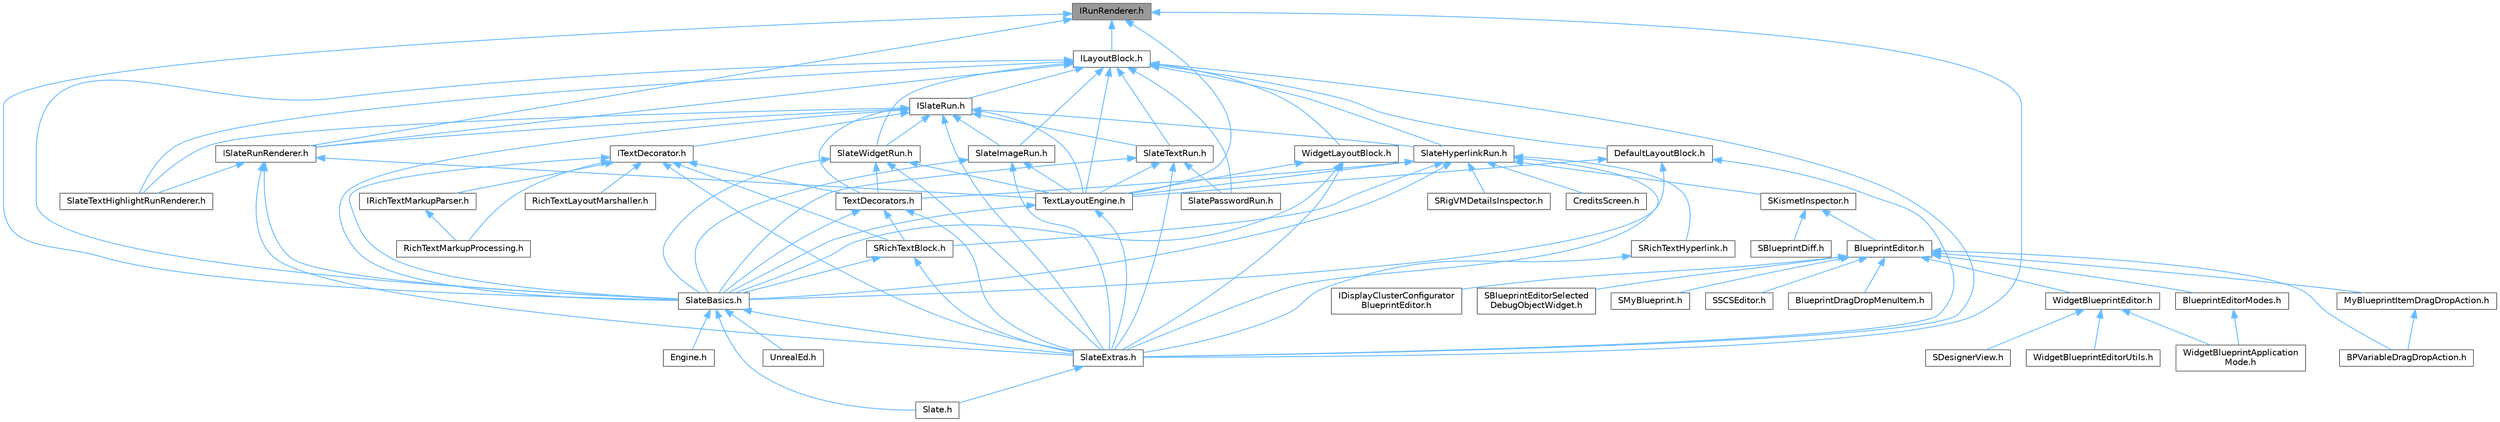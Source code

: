 digraph "IRunRenderer.h"
{
 // INTERACTIVE_SVG=YES
 // LATEX_PDF_SIZE
  bgcolor="transparent";
  edge [fontname=Helvetica,fontsize=10,labelfontname=Helvetica,labelfontsize=10];
  node [fontname=Helvetica,fontsize=10,shape=box,height=0.2,width=0.4];
  Node1 [id="Node000001",label="IRunRenderer.h",height=0.2,width=0.4,color="gray40", fillcolor="grey60", style="filled", fontcolor="black",tooltip=" "];
  Node1 -> Node2 [id="edge1_Node000001_Node000002",dir="back",color="steelblue1",style="solid",tooltip=" "];
  Node2 [id="Node000002",label="ILayoutBlock.h",height=0.2,width=0.4,color="grey40", fillcolor="white", style="filled",URL="$d5/d67/ILayoutBlock_8h.html",tooltip=" "];
  Node2 -> Node3 [id="edge2_Node000002_Node000003",dir="back",color="steelblue1",style="solid",tooltip=" "];
  Node3 [id="Node000003",label="DefaultLayoutBlock.h",height=0.2,width=0.4,color="grey40", fillcolor="white", style="filled",URL="$de/d9b/DefaultLayoutBlock_8h.html",tooltip=" "];
  Node3 -> Node4 [id="edge3_Node000003_Node000004",dir="back",color="steelblue1",style="solid",tooltip=" "];
  Node4 [id="Node000004",label="SlateBasics.h",height=0.2,width=0.4,color="grey40", fillcolor="white", style="filled",URL="$da/d2f/SlateBasics_8h.html",tooltip=" "];
  Node4 -> Node5 [id="edge4_Node000004_Node000005",dir="back",color="steelblue1",style="solid",tooltip=" "];
  Node5 [id="Node000005",label="Engine.h",height=0.2,width=0.4,color="grey40", fillcolor="white", style="filled",URL="$d1/d34/Public_2Engine_8h.html",tooltip=" "];
  Node4 -> Node6 [id="edge5_Node000004_Node000006",dir="back",color="steelblue1",style="solid",tooltip=" "];
  Node6 [id="Node000006",label="Slate.h",height=0.2,width=0.4,color="grey40", fillcolor="white", style="filled",URL="$d2/dc0/Slate_8h.html",tooltip=" "];
  Node4 -> Node7 [id="edge6_Node000004_Node000007",dir="back",color="steelblue1",style="solid",tooltip=" "];
  Node7 [id="Node000007",label="SlateExtras.h",height=0.2,width=0.4,color="grey40", fillcolor="white", style="filled",URL="$d8/dec/SlateExtras_8h.html",tooltip=" "];
  Node7 -> Node6 [id="edge7_Node000007_Node000006",dir="back",color="steelblue1",style="solid",tooltip=" "];
  Node4 -> Node8 [id="edge8_Node000004_Node000008",dir="back",color="steelblue1",style="solid",tooltip=" "];
  Node8 [id="Node000008",label="UnrealEd.h",height=0.2,width=0.4,color="grey40", fillcolor="white", style="filled",URL="$d2/d5f/UnrealEd_8h.html",tooltip=" "];
  Node3 -> Node7 [id="edge9_Node000003_Node000007",dir="back",color="steelblue1",style="solid",tooltip=" "];
  Node3 -> Node9 [id="edge10_Node000003_Node000009",dir="back",color="steelblue1",style="solid",tooltip=" "];
  Node9 [id="Node000009",label="TextLayoutEngine.h",height=0.2,width=0.4,color="grey40", fillcolor="white", style="filled",URL="$da/d06/TextLayoutEngine_8h.html",tooltip=" "];
  Node9 -> Node4 [id="edge11_Node000009_Node000004",dir="back",color="steelblue1",style="solid",tooltip=" "];
  Node9 -> Node7 [id="edge12_Node000009_Node000007",dir="back",color="steelblue1",style="solid",tooltip=" "];
  Node2 -> Node10 [id="edge13_Node000002_Node000010",dir="back",color="steelblue1",style="solid",tooltip=" "];
  Node10 [id="Node000010",label="ISlateRun.h",height=0.2,width=0.4,color="grey40", fillcolor="white", style="filled",URL="$d9/d49/ISlateRun_8h.html",tooltip=" "];
  Node10 -> Node11 [id="edge14_Node000010_Node000011",dir="back",color="steelblue1",style="solid",tooltip=" "];
  Node11 [id="Node000011",label="ISlateRunRenderer.h",height=0.2,width=0.4,color="grey40", fillcolor="white", style="filled",URL="$d3/dfa/ISlateRunRenderer_8h.html",tooltip=" "];
  Node11 -> Node4 [id="edge15_Node000011_Node000004",dir="back",color="steelblue1",style="solid",tooltip=" "];
  Node11 -> Node7 [id="edge16_Node000011_Node000007",dir="back",color="steelblue1",style="solid",tooltip=" "];
  Node11 -> Node12 [id="edge17_Node000011_Node000012",dir="back",color="steelblue1",style="solid",tooltip=" "];
  Node12 [id="Node000012",label="SlateTextHighlightRunRenderer.h",height=0.2,width=0.4,color="grey40", fillcolor="white", style="filled",URL="$d0/d78/SlateTextHighlightRunRenderer_8h.html",tooltip=" "];
  Node11 -> Node9 [id="edge18_Node000011_Node000009",dir="back",color="steelblue1",style="solid",tooltip=" "];
  Node10 -> Node13 [id="edge19_Node000010_Node000013",dir="back",color="steelblue1",style="solid",tooltip=" "];
  Node13 [id="Node000013",label="ITextDecorator.h",height=0.2,width=0.4,color="grey40", fillcolor="white", style="filled",URL="$d6/d35/ITextDecorator_8h.html",tooltip=" "];
  Node13 -> Node14 [id="edge20_Node000013_Node000014",dir="back",color="steelblue1",style="solid",tooltip=" "];
  Node14 [id="Node000014",label="IRichTextMarkupParser.h",height=0.2,width=0.4,color="grey40", fillcolor="white", style="filled",URL="$d1/dae/IRichTextMarkupParser_8h.html",tooltip=" "];
  Node14 -> Node15 [id="edge21_Node000014_Node000015",dir="back",color="steelblue1",style="solid",tooltip=" "];
  Node15 [id="Node000015",label="RichTextMarkupProcessing.h",height=0.2,width=0.4,color="grey40", fillcolor="white", style="filled",URL="$d5/ddd/RichTextMarkupProcessing_8h.html",tooltip=" "];
  Node13 -> Node16 [id="edge22_Node000013_Node000016",dir="back",color="steelblue1",style="solid",tooltip=" "];
  Node16 [id="Node000016",label="RichTextLayoutMarshaller.h",height=0.2,width=0.4,color="grey40", fillcolor="white", style="filled",URL="$dd/d85/RichTextLayoutMarshaller_8h.html",tooltip=" "];
  Node13 -> Node15 [id="edge23_Node000013_Node000015",dir="back",color="steelblue1",style="solid",tooltip=" "];
  Node13 -> Node17 [id="edge24_Node000013_Node000017",dir="back",color="steelblue1",style="solid",tooltip=" "];
  Node17 [id="Node000017",label="SRichTextBlock.h",height=0.2,width=0.4,color="grey40", fillcolor="white", style="filled",URL="$dd/d4c/SRichTextBlock_8h.html",tooltip=" "];
  Node17 -> Node4 [id="edge25_Node000017_Node000004",dir="back",color="steelblue1",style="solid",tooltip=" "];
  Node17 -> Node7 [id="edge26_Node000017_Node000007",dir="back",color="steelblue1",style="solid",tooltip=" "];
  Node13 -> Node4 [id="edge27_Node000013_Node000004",dir="back",color="steelblue1",style="solid",tooltip=" "];
  Node13 -> Node7 [id="edge28_Node000013_Node000007",dir="back",color="steelblue1",style="solid",tooltip=" "];
  Node13 -> Node18 [id="edge29_Node000013_Node000018",dir="back",color="steelblue1",style="solid",tooltip=" "];
  Node18 [id="Node000018",label="TextDecorators.h",height=0.2,width=0.4,color="grey40", fillcolor="white", style="filled",URL="$df/d2a/TextDecorators_8h.html",tooltip=" "];
  Node18 -> Node17 [id="edge30_Node000018_Node000017",dir="back",color="steelblue1",style="solid",tooltip=" "];
  Node18 -> Node4 [id="edge31_Node000018_Node000004",dir="back",color="steelblue1",style="solid",tooltip=" "];
  Node18 -> Node7 [id="edge32_Node000018_Node000007",dir="back",color="steelblue1",style="solid",tooltip=" "];
  Node10 -> Node4 [id="edge33_Node000010_Node000004",dir="back",color="steelblue1",style="solid",tooltip=" "];
  Node10 -> Node7 [id="edge34_Node000010_Node000007",dir="back",color="steelblue1",style="solid",tooltip=" "];
  Node10 -> Node19 [id="edge35_Node000010_Node000019",dir="back",color="steelblue1",style="solid",tooltip=" "];
  Node19 [id="Node000019",label="SlateHyperlinkRun.h",height=0.2,width=0.4,color="grey40", fillcolor="white", style="filled",URL="$d6/dd6/SlateHyperlinkRun_8h.html",tooltip=" "];
  Node19 -> Node20 [id="edge36_Node000019_Node000020",dir="back",color="steelblue1",style="solid",tooltip=" "];
  Node20 [id="Node000020",label="CreditsScreen.h",height=0.2,width=0.4,color="grey40", fillcolor="white", style="filled",URL="$d7/db9/CreditsScreen_8h.html",tooltip=" "];
  Node19 -> Node21 [id="edge37_Node000019_Node000021",dir="back",color="steelblue1",style="solid",tooltip=" "];
  Node21 [id="Node000021",label="SKismetInspector.h",height=0.2,width=0.4,color="grey40", fillcolor="white", style="filled",URL="$db/dd1/SKismetInspector_8h.html",tooltip=" "];
  Node21 -> Node22 [id="edge38_Node000021_Node000022",dir="back",color="steelblue1",style="solid",tooltip=" "];
  Node22 [id="Node000022",label="BlueprintEditor.h",height=0.2,width=0.4,color="grey40", fillcolor="white", style="filled",URL="$df/d7d/BlueprintEditor_8h.html",tooltip=" "];
  Node22 -> Node23 [id="edge39_Node000022_Node000023",dir="back",color="steelblue1",style="solid",tooltip=" "];
  Node23 [id="Node000023",label="BPVariableDragDropAction.h",height=0.2,width=0.4,color="grey40", fillcolor="white", style="filled",URL="$dd/d23/BPVariableDragDropAction_8h.html",tooltip=" "];
  Node22 -> Node24 [id="edge40_Node000022_Node000024",dir="back",color="steelblue1",style="solid",tooltip=" "];
  Node24 [id="Node000024",label="BlueprintDragDropMenuItem.h",height=0.2,width=0.4,color="grey40", fillcolor="white", style="filled",URL="$dc/deb/BlueprintDragDropMenuItem_8h.html",tooltip=" "];
  Node22 -> Node25 [id="edge41_Node000022_Node000025",dir="back",color="steelblue1",style="solid",tooltip=" "];
  Node25 [id="Node000025",label="BlueprintEditorModes.h",height=0.2,width=0.4,color="grey40", fillcolor="white", style="filled",URL="$d9/d70/BlueprintEditorModes_8h.html",tooltip=" "];
  Node25 -> Node26 [id="edge42_Node000025_Node000026",dir="back",color="steelblue1",style="solid",tooltip=" "];
  Node26 [id="Node000026",label="WidgetBlueprintApplication\lMode.h",height=0.2,width=0.4,color="grey40", fillcolor="white", style="filled",URL="$d3/d40/WidgetBlueprintApplicationMode_8h.html",tooltip=" "];
  Node22 -> Node27 [id="edge43_Node000022_Node000027",dir="back",color="steelblue1",style="solid",tooltip=" "];
  Node27 [id="Node000027",label="IDisplayClusterConfigurator\lBlueprintEditor.h",height=0.2,width=0.4,color="grey40", fillcolor="white", style="filled",URL="$dd/d4b/IDisplayClusterConfiguratorBlueprintEditor_8h.html",tooltip=" "];
  Node22 -> Node28 [id="edge44_Node000022_Node000028",dir="back",color="steelblue1",style="solid",tooltip=" "];
  Node28 [id="Node000028",label="MyBlueprintItemDragDropAction.h",height=0.2,width=0.4,color="grey40", fillcolor="white", style="filled",URL="$da/d11/MyBlueprintItemDragDropAction_8h.html",tooltip=" "];
  Node28 -> Node23 [id="edge45_Node000028_Node000023",dir="back",color="steelblue1",style="solid",tooltip=" "];
  Node22 -> Node29 [id="edge46_Node000022_Node000029",dir="back",color="steelblue1",style="solid",tooltip=" "];
  Node29 [id="Node000029",label="SBlueprintEditorSelected\lDebugObjectWidget.h",height=0.2,width=0.4,color="grey40", fillcolor="white", style="filled",URL="$de/d6c/SBlueprintEditorSelectedDebugObjectWidget_8h.html",tooltip=" "];
  Node22 -> Node30 [id="edge47_Node000022_Node000030",dir="back",color="steelblue1",style="solid",tooltip=" "];
  Node30 [id="Node000030",label="SMyBlueprint.h",height=0.2,width=0.4,color="grey40", fillcolor="white", style="filled",URL="$d3/d34/SMyBlueprint_8h.html",tooltip=" "];
  Node22 -> Node31 [id="edge48_Node000022_Node000031",dir="back",color="steelblue1",style="solid",tooltip=" "];
  Node31 [id="Node000031",label="SSCSEditor.h",height=0.2,width=0.4,color="grey40", fillcolor="white", style="filled",URL="$d0/d2e/SSCSEditor_8h.html",tooltip=" "];
  Node22 -> Node32 [id="edge49_Node000022_Node000032",dir="back",color="steelblue1",style="solid",tooltip=" "];
  Node32 [id="Node000032",label="WidgetBlueprintEditor.h",height=0.2,width=0.4,color="grey40", fillcolor="white", style="filled",URL="$d6/d04/WidgetBlueprintEditor_8h.html",tooltip=" "];
  Node32 -> Node33 [id="edge50_Node000032_Node000033",dir="back",color="steelblue1",style="solid",tooltip=" "];
  Node33 [id="Node000033",label="SDesignerView.h",height=0.2,width=0.4,color="grey40", fillcolor="white", style="filled",URL="$d2/d14/SDesignerView_8h.html",tooltip=" "];
  Node32 -> Node26 [id="edge51_Node000032_Node000026",dir="back",color="steelblue1",style="solid",tooltip=" "];
  Node32 -> Node34 [id="edge52_Node000032_Node000034",dir="back",color="steelblue1",style="solid",tooltip=" "];
  Node34 [id="Node000034",label="WidgetBlueprintEditorUtils.h",height=0.2,width=0.4,color="grey40", fillcolor="white", style="filled",URL="$d9/df7/WidgetBlueprintEditorUtils_8h.html",tooltip=" "];
  Node21 -> Node35 [id="edge53_Node000021_Node000035",dir="back",color="steelblue1",style="solid",tooltip=" "];
  Node35 [id="Node000035",label="SBlueprintDiff.h",height=0.2,width=0.4,color="grey40", fillcolor="white", style="filled",URL="$de/d6d/SBlueprintDiff_8h.html",tooltip=" "];
  Node19 -> Node17 [id="edge54_Node000019_Node000017",dir="back",color="steelblue1",style="solid",tooltip=" "];
  Node19 -> Node36 [id="edge55_Node000019_Node000036",dir="back",color="steelblue1",style="solid",tooltip=" "];
  Node36 [id="Node000036",label="SRichTextHyperlink.h",height=0.2,width=0.4,color="grey40", fillcolor="white", style="filled",URL="$da/d06/SRichTextHyperlink_8h.html",tooltip=" "];
  Node36 -> Node7 [id="edge56_Node000036_Node000007",dir="back",color="steelblue1",style="solid",tooltip=" "];
  Node19 -> Node37 [id="edge57_Node000019_Node000037",dir="back",color="steelblue1",style="solid",tooltip=" "];
  Node37 [id="Node000037",label="SRigVMDetailsInspector.h",height=0.2,width=0.4,color="grey40", fillcolor="white", style="filled",URL="$df/dfb/SRigVMDetailsInspector_8h.html",tooltip=" "];
  Node19 -> Node4 [id="edge58_Node000019_Node000004",dir="back",color="steelblue1",style="solid",tooltip=" "];
  Node19 -> Node7 [id="edge59_Node000019_Node000007",dir="back",color="steelblue1",style="solid",tooltip=" "];
  Node19 -> Node18 [id="edge60_Node000019_Node000018",dir="back",color="steelblue1",style="solid",tooltip=" "];
  Node19 -> Node9 [id="edge61_Node000019_Node000009",dir="back",color="steelblue1",style="solid",tooltip=" "];
  Node10 -> Node38 [id="edge62_Node000010_Node000038",dir="back",color="steelblue1",style="solid",tooltip=" "];
  Node38 [id="Node000038",label="SlateImageRun.h",height=0.2,width=0.4,color="grey40", fillcolor="white", style="filled",URL="$d5/d9c/SlateImageRun_8h.html",tooltip=" "];
  Node38 -> Node4 [id="edge63_Node000038_Node000004",dir="back",color="steelblue1",style="solid",tooltip=" "];
  Node38 -> Node7 [id="edge64_Node000038_Node000007",dir="back",color="steelblue1",style="solid",tooltip=" "];
  Node38 -> Node9 [id="edge65_Node000038_Node000009",dir="back",color="steelblue1",style="solid",tooltip=" "];
  Node10 -> Node12 [id="edge66_Node000010_Node000012",dir="back",color="steelblue1",style="solid",tooltip=" "];
  Node10 -> Node39 [id="edge67_Node000010_Node000039",dir="back",color="steelblue1",style="solid",tooltip=" "];
  Node39 [id="Node000039",label="SlateTextRun.h",height=0.2,width=0.4,color="grey40", fillcolor="white", style="filled",URL="$d1/dd2/SlateTextRun_8h.html",tooltip=" "];
  Node39 -> Node4 [id="edge68_Node000039_Node000004",dir="back",color="steelblue1",style="solid",tooltip=" "];
  Node39 -> Node7 [id="edge69_Node000039_Node000007",dir="back",color="steelblue1",style="solid",tooltip=" "];
  Node39 -> Node40 [id="edge70_Node000039_Node000040",dir="back",color="steelblue1",style="solid",tooltip=" "];
  Node40 [id="Node000040",label="SlatePasswordRun.h",height=0.2,width=0.4,color="grey40", fillcolor="white", style="filled",URL="$d7/d80/SlatePasswordRun_8h.html",tooltip=" "];
  Node39 -> Node9 [id="edge71_Node000039_Node000009",dir="back",color="steelblue1",style="solid",tooltip=" "];
  Node10 -> Node41 [id="edge72_Node000010_Node000041",dir="back",color="steelblue1",style="solid",tooltip=" "];
  Node41 [id="Node000041",label="SlateWidgetRun.h",height=0.2,width=0.4,color="grey40", fillcolor="white", style="filled",URL="$d1/d50/SlateWidgetRun_8h.html",tooltip=" "];
  Node41 -> Node4 [id="edge73_Node000041_Node000004",dir="back",color="steelblue1",style="solid",tooltip=" "];
  Node41 -> Node7 [id="edge74_Node000041_Node000007",dir="back",color="steelblue1",style="solid",tooltip=" "];
  Node41 -> Node18 [id="edge75_Node000041_Node000018",dir="back",color="steelblue1",style="solid",tooltip=" "];
  Node41 -> Node9 [id="edge76_Node000041_Node000009",dir="back",color="steelblue1",style="solid",tooltip=" "];
  Node10 -> Node18 [id="edge77_Node000010_Node000018",dir="back",color="steelblue1",style="solid",tooltip=" "];
  Node10 -> Node9 [id="edge78_Node000010_Node000009",dir="back",color="steelblue1",style="solid",tooltip=" "];
  Node2 -> Node11 [id="edge79_Node000002_Node000011",dir="back",color="steelblue1",style="solid",tooltip=" "];
  Node2 -> Node4 [id="edge80_Node000002_Node000004",dir="back",color="steelblue1",style="solid",tooltip=" "];
  Node2 -> Node7 [id="edge81_Node000002_Node000007",dir="back",color="steelblue1",style="solid",tooltip=" "];
  Node2 -> Node19 [id="edge82_Node000002_Node000019",dir="back",color="steelblue1",style="solid",tooltip=" "];
  Node2 -> Node38 [id="edge83_Node000002_Node000038",dir="back",color="steelblue1",style="solid",tooltip=" "];
  Node2 -> Node40 [id="edge84_Node000002_Node000040",dir="back",color="steelblue1",style="solid",tooltip=" "];
  Node2 -> Node12 [id="edge85_Node000002_Node000012",dir="back",color="steelblue1",style="solid",tooltip=" "];
  Node2 -> Node39 [id="edge86_Node000002_Node000039",dir="back",color="steelblue1",style="solid",tooltip=" "];
  Node2 -> Node41 [id="edge87_Node000002_Node000041",dir="back",color="steelblue1",style="solid",tooltip=" "];
  Node2 -> Node9 [id="edge88_Node000002_Node000009",dir="back",color="steelblue1",style="solid",tooltip=" "];
  Node2 -> Node42 [id="edge89_Node000002_Node000042",dir="back",color="steelblue1",style="solid",tooltip=" "];
  Node42 [id="Node000042",label="WidgetLayoutBlock.h",height=0.2,width=0.4,color="grey40", fillcolor="white", style="filled",URL="$df/d2d/WidgetLayoutBlock_8h.html",tooltip=" "];
  Node42 -> Node4 [id="edge90_Node000042_Node000004",dir="back",color="steelblue1",style="solid",tooltip=" "];
  Node42 -> Node7 [id="edge91_Node000042_Node000007",dir="back",color="steelblue1",style="solid",tooltip=" "];
  Node42 -> Node9 [id="edge92_Node000042_Node000009",dir="back",color="steelblue1",style="solid",tooltip=" "];
  Node1 -> Node11 [id="edge93_Node000001_Node000011",dir="back",color="steelblue1",style="solid",tooltip=" "];
  Node1 -> Node4 [id="edge94_Node000001_Node000004",dir="back",color="steelblue1",style="solid",tooltip=" "];
  Node1 -> Node7 [id="edge95_Node000001_Node000007",dir="back",color="steelblue1",style="solid",tooltip=" "];
  Node1 -> Node9 [id="edge96_Node000001_Node000009",dir="back",color="steelblue1",style="solid",tooltip=" "];
}
